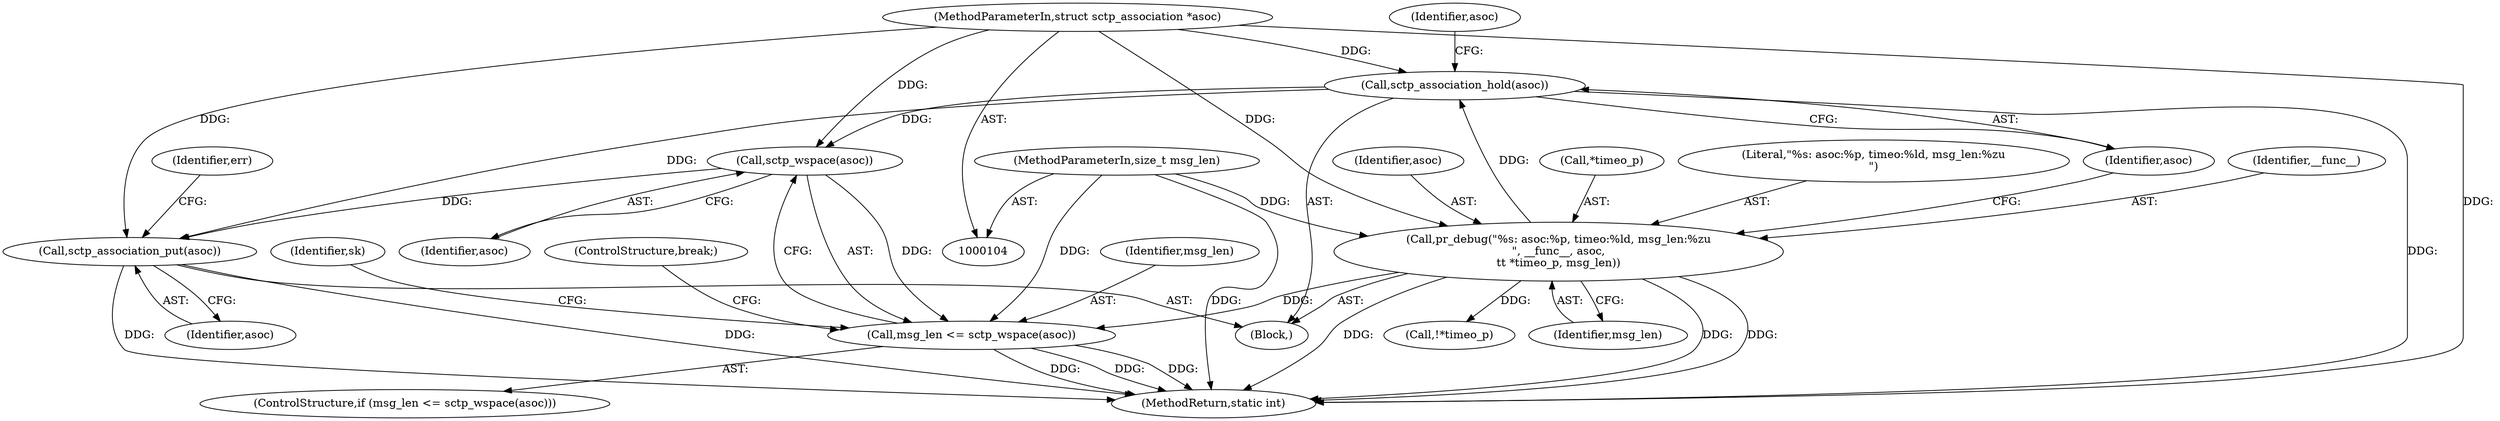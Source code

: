 digraph "0_linux_2dcab598484185dea7ec22219c76dcdd59e3cb90@pointer" {
"1000135" [label="(Call,sctp_association_hold(asoc))"];
"1000128" [label="(Call,pr_debug(\"%s: asoc:%p, timeo:%ld, msg_len:%zu\n\", __func__, asoc,\n\t\t *timeo_p, msg_len))"];
"1000105" [label="(MethodParameterIn,struct sctp_association *asoc)"];
"1000107" [label="(MethodParameterIn,size_t msg_len)"];
"1000176" [label="(Call,sctp_wspace(asoc))"];
"1000174" [label="(Call,msg_len <= sctp_wspace(asoc))"];
"1000207" [label="(Call,sctp_association_put(asoc))"];
"1000105" [label="(MethodParameterIn,struct sctp_association *asoc)"];
"1000130" [label="(Identifier,__func__)"];
"1000131" [label="(Identifier,asoc)"];
"1000142" [label="(Identifier,asoc)"];
"1000175" [label="(Identifier,msg_len)"];
"1000176" [label="(Call,sctp_wspace(asoc))"];
"1000136" [label="(Identifier,asoc)"];
"1000177" [label="(Identifier,asoc)"];
"1000230" [label="(MethodReturn,static int)"];
"1000134" [label="(Identifier,msg_len)"];
"1000180" [label="(Identifier,sk)"];
"1000148" [label="(Call,!*timeo_p)"];
"1000132" [label="(Call,*timeo_p)"];
"1000108" [label="(Block,)"];
"1000135" [label="(Call,sctp_association_hold(asoc))"];
"1000178" [label="(ControlStructure,break;)"];
"1000174" [label="(Call,msg_len <= sctp_wspace(asoc))"];
"1000208" [label="(Identifier,asoc)"];
"1000128" [label="(Call,pr_debug(\"%s: asoc:%p, timeo:%ld, msg_len:%zu\n\", __func__, asoc,\n\t\t *timeo_p, msg_len))"];
"1000173" [label="(ControlStructure,if (msg_len <= sctp_wspace(asoc)))"];
"1000207" [label="(Call,sctp_association_put(asoc))"];
"1000107" [label="(MethodParameterIn,size_t msg_len)"];
"1000129" [label="(Literal,\"%s: asoc:%p, timeo:%ld, msg_len:%zu\n\")"];
"1000210" [label="(Identifier,err)"];
"1000135" -> "1000108"  [label="AST: "];
"1000135" -> "1000136"  [label="CFG: "];
"1000136" -> "1000135"  [label="AST: "];
"1000142" -> "1000135"  [label="CFG: "];
"1000135" -> "1000230"  [label="DDG: "];
"1000128" -> "1000135"  [label="DDG: "];
"1000105" -> "1000135"  [label="DDG: "];
"1000135" -> "1000176"  [label="DDG: "];
"1000135" -> "1000207"  [label="DDG: "];
"1000128" -> "1000108"  [label="AST: "];
"1000128" -> "1000134"  [label="CFG: "];
"1000129" -> "1000128"  [label="AST: "];
"1000130" -> "1000128"  [label="AST: "];
"1000131" -> "1000128"  [label="AST: "];
"1000132" -> "1000128"  [label="AST: "];
"1000134" -> "1000128"  [label="AST: "];
"1000136" -> "1000128"  [label="CFG: "];
"1000128" -> "1000230"  [label="DDG: "];
"1000128" -> "1000230"  [label="DDG: "];
"1000128" -> "1000230"  [label="DDG: "];
"1000105" -> "1000128"  [label="DDG: "];
"1000107" -> "1000128"  [label="DDG: "];
"1000128" -> "1000148"  [label="DDG: "];
"1000128" -> "1000174"  [label="DDG: "];
"1000105" -> "1000104"  [label="AST: "];
"1000105" -> "1000230"  [label="DDG: "];
"1000105" -> "1000176"  [label="DDG: "];
"1000105" -> "1000207"  [label="DDG: "];
"1000107" -> "1000104"  [label="AST: "];
"1000107" -> "1000230"  [label="DDG: "];
"1000107" -> "1000174"  [label="DDG: "];
"1000176" -> "1000174"  [label="AST: "];
"1000176" -> "1000177"  [label="CFG: "];
"1000177" -> "1000176"  [label="AST: "];
"1000174" -> "1000176"  [label="CFG: "];
"1000176" -> "1000174"  [label="DDG: "];
"1000176" -> "1000207"  [label="DDG: "];
"1000174" -> "1000173"  [label="AST: "];
"1000175" -> "1000174"  [label="AST: "];
"1000178" -> "1000174"  [label="CFG: "];
"1000180" -> "1000174"  [label="CFG: "];
"1000174" -> "1000230"  [label="DDG: "];
"1000174" -> "1000230"  [label="DDG: "];
"1000174" -> "1000230"  [label="DDG: "];
"1000207" -> "1000108"  [label="AST: "];
"1000207" -> "1000208"  [label="CFG: "];
"1000208" -> "1000207"  [label="AST: "];
"1000210" -> "1000207"  [label="CFG: "];
"1000207" -> "1000230"  [label="DDG: "];
"1000207" -> "1000230"  [label="DDG: "];
}
